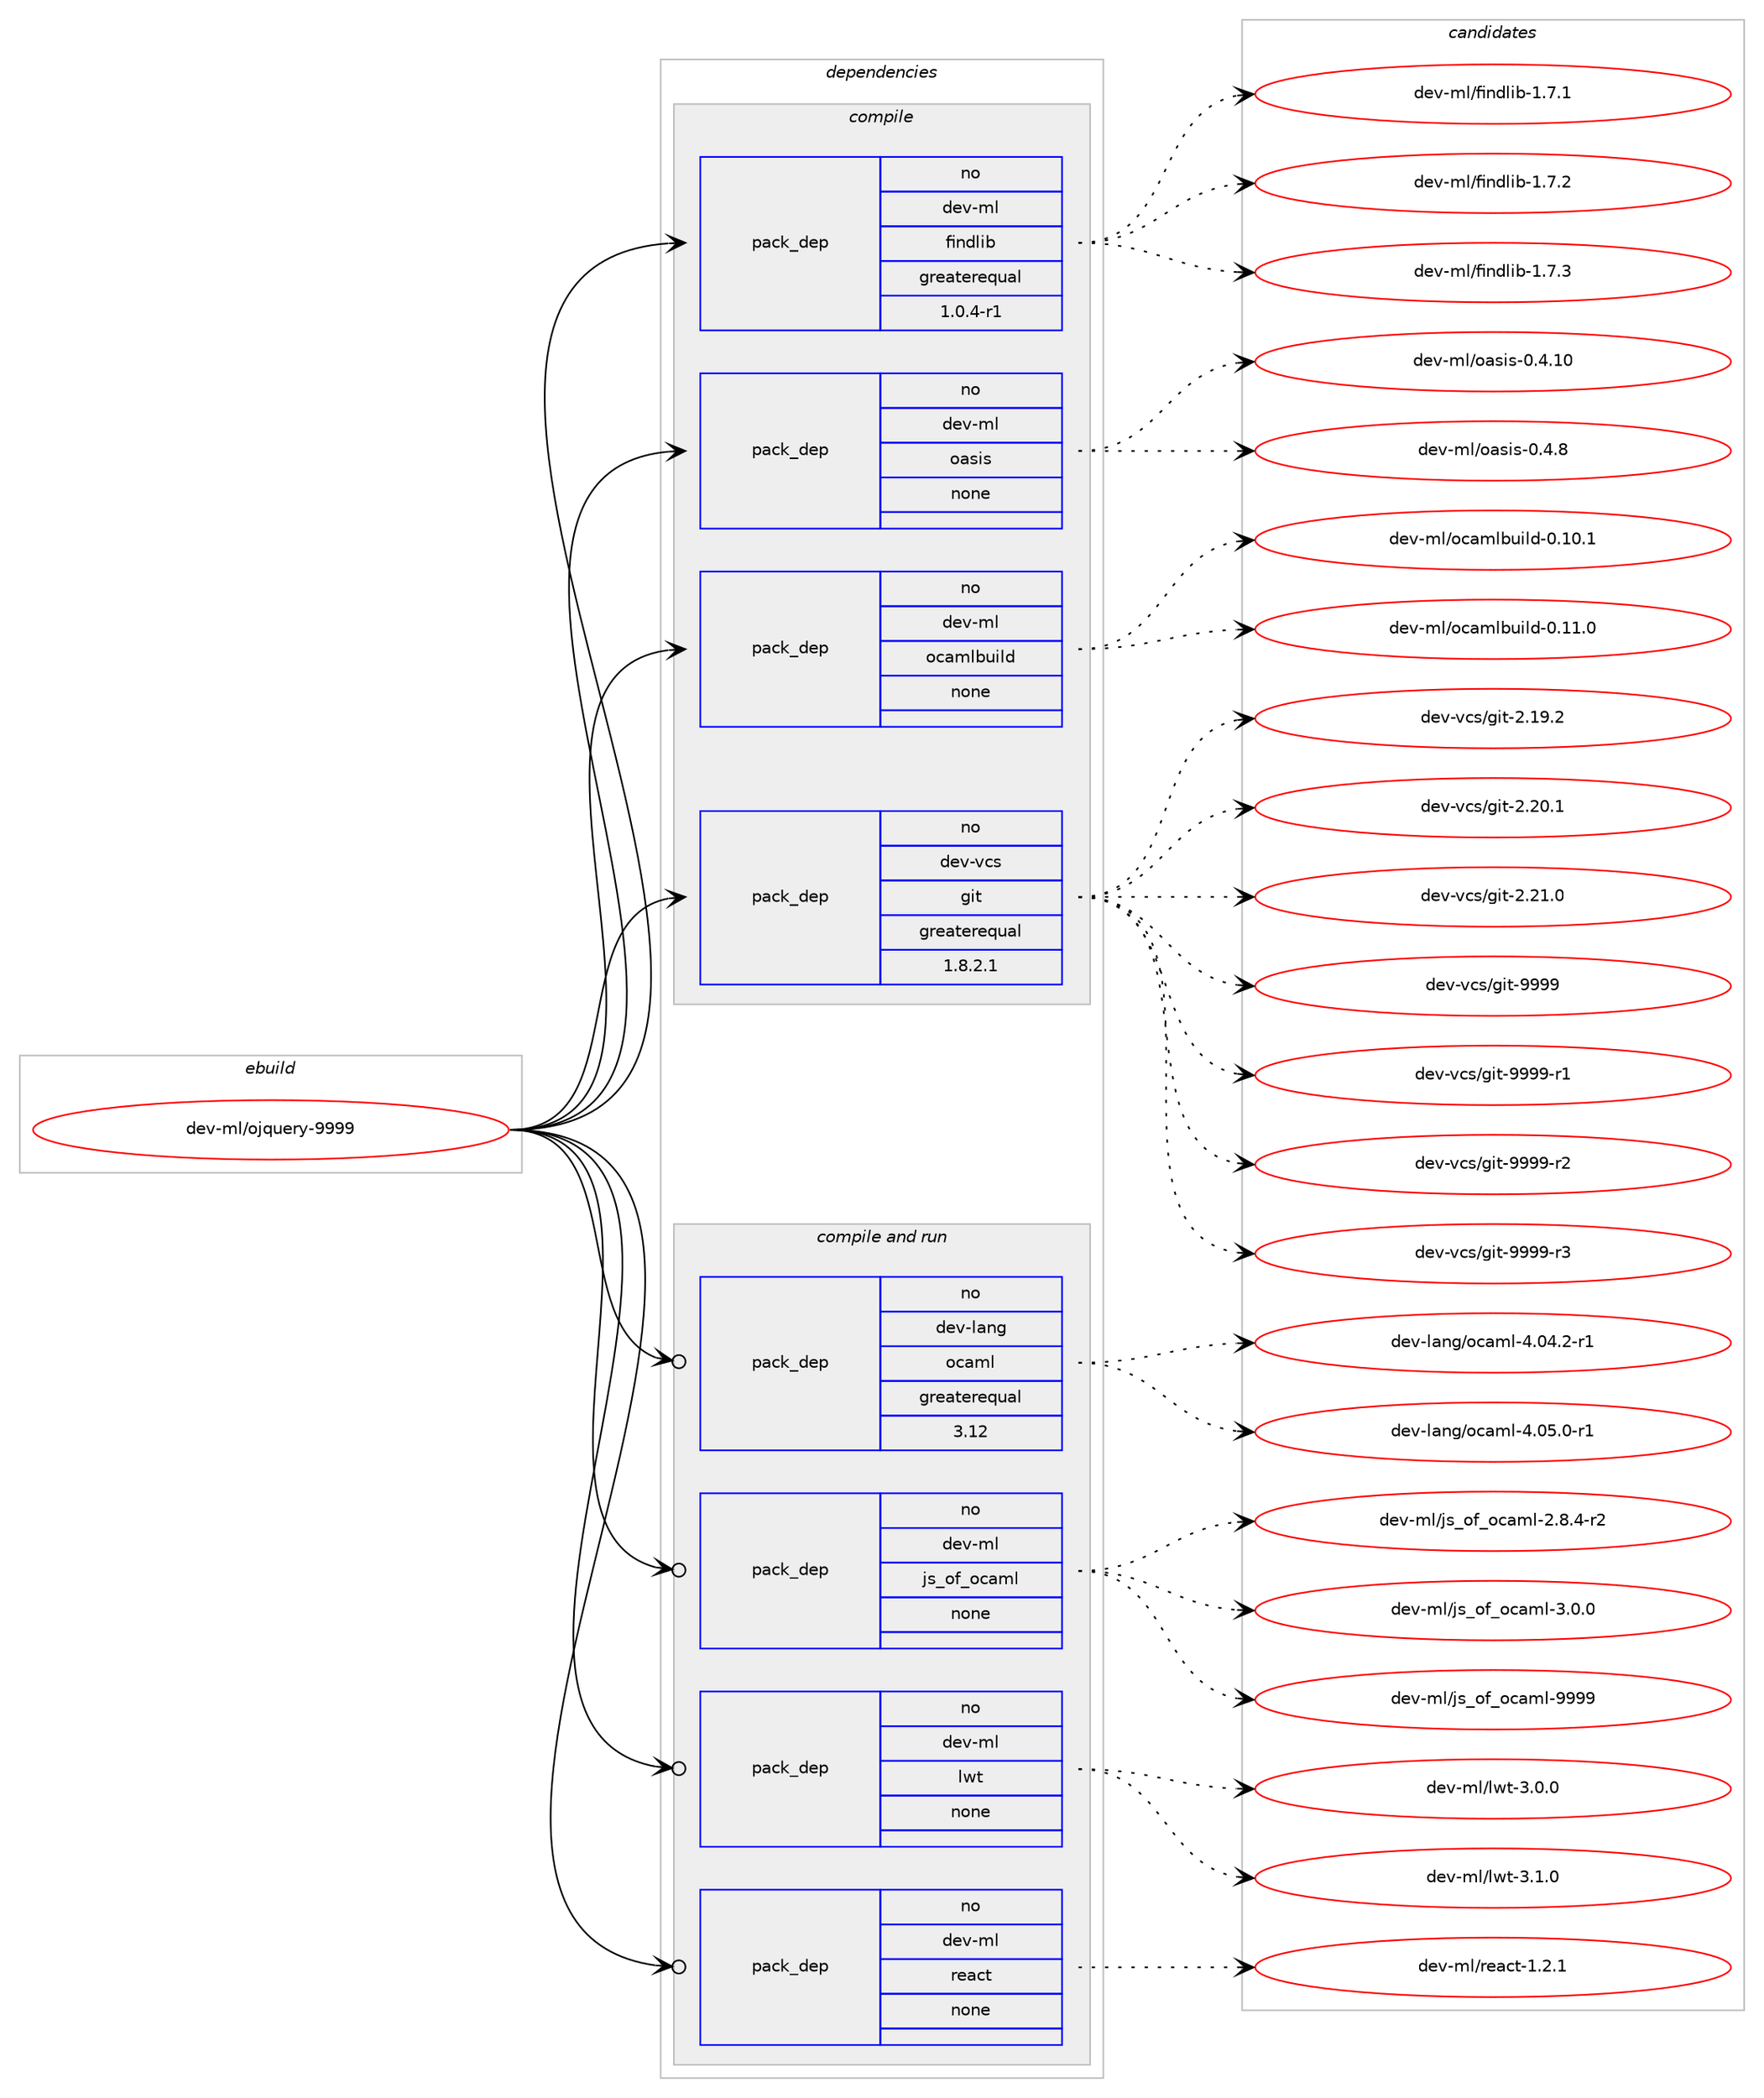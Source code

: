 digraph prolog {

# *************
# Graph options
# *************

newrank=true;
concentrate=true;
compound=true;
graph [rankdir=LR,fontname=Helvetica,fontsize=10,ranksep=1.5];#, ranksep=2.5, nodesep=0.2];
edge  [arrowhead=vee];
node  [fontname=Helvetica,fontsize=10];

# **********
# The ebuild
# **********

subgraph cluster_leftcol {
color=gray;
rank=same;
label=<<i>ebuild</i>>;
id [label="dev-ml/ojquery-9999", color=red, width=4, href="../dev-ml/ojquery-9999.svg"];
}

# ****************
# The dependencies
# ****************

subgraph cluster_midcol {
color=gray;
label=<<i>dependencies</i>>;
subgraph cluster_compile {
fillcolor="#eeeeee";
style=filled;
label=<<i>compile</i>>;
subgraph pack985157 {
dependency1375812 [label=<<TABLE BORDER="0" CELLBORDER="1" CELLSPACING="0" CELLPADDING="4" WIDTH="220"><TR><TD ROWSPAN="6" CELLPADDING="30">pack_dep</TD></TR><TR><TD WIDTH="110">no</TD></TR><TR><TD>dev-ml</TD></TR><TR><TD>findlib</TD></TR><TR><TD>greaterequal</TD></TR><TR><TD>1.0.4-r1</TD></TR></TABLE>>, shape=none, color=blue];
}
id:e -> dependency1375812:w [weight=20,style="solid",arrowhead="vee"];
subgraph pack985158 {
dependency1375813 [label=<<TABLE BORDER="0" CELLBORDER="1" CELLSPACING="0" CELLPADDING="4" WIDTH="220"><TR><TD ROWSPAN="6" CELLPADDING="30">pack_dep</TD></TR><TR><TD WIDTH="110">no</TD></TR><TR><TD>dev-ml</TD></TR><TR><TD>oasis</TD></TR><TR><TD>none</TD></TR><TR><TD></TD></TR></TABLE>>, shape=none, color=blue];
}
id:e -> dependency1375813:w [weight=20,style="solid",arrowhead="vee"];
subgraph pack985159 {
dependency1375814 [label=<<TABLE BORDER="0" CELLBORDER="1" CELLSPACING="0" CELLPADDING="4" WIDTH="220"><TR><TD ROWSPAN="6" CELLPADDING="30">pack_dep</TD></TR><TR><TD WIDTH="110">no</TD></TR><TR><TD>dev-ml</TD></TR><TR><TD>ocamlbuild</TD></TR><TR><TD>none</TD></TR><TR><TD></TD></TR></TABLE>>, shape=none, color=blue];
}
id:e -> dependency1375814:w [weight=20,style="solid",arrowhead="vee"];
subgraph pack985160 {
dependency1375815 [label=<<TABLE BORDER="0" CELLBORDER="1" CELLSPACING="0" CELLPADDING="4" WIDTH="220"><TR><TD ROWSPAN="6" CELLPADDING="30">pack_dep</TD></TR><TR><TD WIDTH="110">no</TD></TR><TR><TD>dev-vcs</TD></TR><TR><TD>git</TD></TR><TR><TD>greaterequal</TD></TR><TR><TD>1.8.2.1</TD></TR></TABLE>>, shape=none, color=blue];
}
id:e -> dependency1375815:w [weight=20,style="solid",arrowhead="vee"];
}
subgraph cluster_compileandrun {
fillcolor="#eeeeee";
style=filled;
label=<<i>compile and run</i>>;
subgraph pack985161 {
dependency1375816 [label=<<TABLE BORDER="0" CELLBORDER="1" CELLSPACING="0" CELLPADDING="4" WIDTH="220"><TR><TD ROWSPAN="6" CELLPADDING="30">pack_dep</TD></TR><TR><TD WIDTH="110">no</TD></TR><TR><TD>dev-lang</TD></TR><TR><TD>ocaml</TD></TR><TR><TD>greaterequal</TD></TR><TR><TD>3.12</TD></TR></TABLE>>, shape=none, color=blue];
}
id:e -> dependency1375816:w [weight=20,style="solid",arrowhead="odotvee"];
subgraph pack985162 {
dependency1375817 [label=<<TABLE BORDER="0" CELLBORDER="1" CELLSPACING="0" CELLPADDING="4" WIDTH="220"><TR><TD ROWSPAN="6" CELLPADDING="30">pack_dep</TD></TR><TR><TD WIDTH="110">no</TD></TR><TR><TD>dev-ml</TD></TR><TR><TD>js_of_ocaml</TD></TR><TR><TD>none</TD></TR><TR><TD></TD></TR></TABLE>>, shape=none, color=blue];
}
id:e -> dependency1375817:w [weight=20,style="solid",arrowhead="odotvee"];
subgraph pack985163 {
dependency1375818 [label=<<TABLE BORDER="0" CELLBORDER="1" CELLSPACING="0" CELLPADDING="4" WIDTH="220"><TR><TD ROWSPAN="6" CELLPADDING="30">pack_dep</TD></TR><TR><TD WIDTH="110">no</TD></TR><TR><TD>dev-ml</TD></TR><TR><TD>lwt</TD></TR><TR><TD>none</TD></TR><TR><TD></TD></TR></TABLE>>, shape=none, color=blue];
}
id:e -> dependency1375818:w [weight=20,style="solid",arrowhead="odotvee"];
subgraph pack985164 {
dependency1375819 [label=<<TABLE BORDER="0" CELLBORDER="1" CELLSPACING="0" CELLPADDING="4" WIDTH="220"><TR><TD ROWSPAN="6" CELLPADDING="30">pack_dep</TD></TR><TR><TD WIDTH="110">no</TD></TR><TR><TD>dev-ml</TD></TR><TR><TD>react</TD></TR><TR><TD>none</TD></TR><TR><TD></TD></TR></TABLE>>, shape=none, color=blue];
}
id:e -> dependency1375819:w [weight=20,style="solid",arrowhead="odotvee"];
}
subgraph cluster_run {
fillcolor="#eeeeee";
style=filled;
label=<<i>run</i>>;
}
}

# **************
# The candidates
# **************

subgraph cluster_choices {
rank=same;
color=gray;
label=<<i>candidates</i>>;

subgraph choice985157 {
color=black;
nodesep=1;
choice100101118451091084710210511010010810598454946554649 [label="dev-ml/findlib-1.7.1", color=red, width=4,href="../dev-ml/findlib-1.7.1.svg"];
choice100101118451091084710210511010010810598454946554650 [label="dev-ml/findlib-1.7.2", color=red, width=4,href="../dev-ml/findlib-1.7.2.svg"];
choice100101118451091084710210511010010810598454946554651 [label="dev-ml/findlib-1.7.3", color=red, width=4,href="../dev-ml/findlib-1.7.3.svg"];
dependency1375812:e -> choice100101118451091084710210511010010810598454946554649:w [style=dotted,weight="100"];
dependency1375812:e -> choice100101118451091084710210511010010810598454946554650:w [style=dotted,weight="100"];
dependency1375812:e -> choice100101118451091084710210511010010810598454946554651:w [style=dotted,weight="100"];
}
subgraph choice985158 {
color=black;
nodesep=1;
choice10010111845109108471119711510511545484652464948 [label="dev-ml/oasis-0.4.10", color=red, width=4,href="../dev-ml/oasis-0.4.10.svg"];
choice100101118451091084711197115105115454846524656 [label="dev-ml/oasis-0.4.8", color=red, width=4,href="../dev-ml/oasis-0.4.8.svg"];
dependency1375813:e -> choice10010111845109108471119711510511545484652464948:w [style=dotted,weight="100"];
dependency1375813:e -> choice100101118451091084711197115105115454846524656:w [style=dotted,weight="100"];
}
subgraph choice985159 {
color=black;
nodesep=1;
choice100101118451091084711199971091089811710510810045484649484649 [label="dev-ml/ocamlbuild-0.10.1", color=red, width=4,href="../dev-ml/ocamlbuild-0.10.1.svg"];
choice100101118451091084711199971091089811710510810045484649494648 [label="dev-ml/ocamlbuild-0.11.0", color=red, width=4,href="../dev-ml/ocamlbuild-0.11.0.svg"];
dependency1375814:e -> choice100101118451091084711199971091089811710510810045484649484649:w [style=dotted,weight="100"];
dependency1375814:e -> choice100101118451091084711199971091089811710510810045484649494648:w [style=dotted,weight="100"];
}
subgraph choice985160 {
color=black;
nodesep=1;
choice10010111845118991154710310511645504649574650 [label="dev-vcs/git-2.19.2", color=red, width=4,href="../dev-vcs/git-2.19.2.svg"];
choice10010111845118991154710310511645504650484649 [label="dev-vcs/git-2.20.1", color=red, width=4,href="../dev-vcs/git-2.20.1.svg"];
choice10010111845118991154710310511645504650494648 [label="dev-vcs/git-2.21.0", color=red, width=4,href="../dev-vcs/git-2.21.0.svg"];
choice1001011184511899115471031051164557575757 [label="dev-vcs/git-9999", color=red, width=4,href="../dev-vcs/git-9999.svg"];
choice10010111845118991154710310511645575757574511449 [label="dev-vcs/git-9999-r1", color=red, width=4,href="../dev-vcs/git-9999-r1.svg"];
choice10010111845118991154710310511645575757574511450 [label="dev-vcs/git-9999-r2", color=red, width=4,href="../dev-vcs/git-9999-r2.svg"];
choice10010111845118991154710310511645575757574511451 [label="dev-vcs/git-9999-r3", color=red, width=4,href="../dev-vcs/git-9999-r3.svg"];
dependency1375815:e -> choice10010111845118991154710310511645504649574650:w [style=dotted,weight="100"];
dependency1375815:e -> choice10010111845118991154710310511645504650484649:w [style=dotted,weight="100"];
dependency1375815:e -> choice10010111845118991154710310511645504650494648:w [style=dotted,weight="100"];
dependency1375815:e -> choice1001011184511899115471031051164557575757:w [style=dotted,weight="100"];
dependency1375815:e -> choice10010111845118991154710310511645575757574511449:w [style=dotted,weight="100"];
dependency1375815:e -> choice10010111845118991154710310511645575757574511450:w [style=dotted,weight="100"];
dependency1375815:e -> choice10010111845118991154710310511645575757574511451:w [style=dotted,weight="100"];
}
subgraph choice985161 {
color=black;
nodesep=1;
choice1001011184510897110103471119997109108455246485246504511449 [label="dev-lang/ocaml-4.04.2-r1", color=red, width=4,href="../dev-lang/ocaml-4.04.2-r1.svg"];
choice1001011184510897110103471119997109108455246485346484511449 [label="dev-lang/ocaml-4.05.0-r1", color=red, width=4,href="../dev-lang/ocaml-4.05.0-r1.svg"];
dependency1375816:e -> choice1001011184510897110103471119997109108455246485246504511449:w [style=dotted,weight="100"];
dependency1375816:e -> choice1001011184510897110103471119997109108455246485346484511449:w [style=dotted,weight="100"];
}
subgraph choice985162 {
color=black;
nodesep=1;
choice1001011184510910847106115951111029511199971091084550465646524511450 [label="dev-ml/js_of_ocaml-2.8.4-r2", color=red, width=4,href="../dev-ml/js_of_ocaml-2.8.4-r2.svg"];
choice100101118451091084710611595111102951119997109108455146484648 [label="dev-ml/js_of_ocaml-3.0.0", color=red, width=4,href="../dev-ml/js_of_ocaml-3.0.0.svg"];
choice1001011184510910847106115951111029511199971091084557575757 [label="dev-ml/js_of_ocaml-9999", color=red, width=4,href="../dev-ml/js_of_ocaml-9999.svg"];
dependency1375817:e -> choice1001011184510910847106115951111029511199971091084550465646524511450:w [style=dotted,weight="100"];
dependency1375817:e -> choice100101118451091084710611595111102951119997109108455146484648:w [style=dotted,weight="100"];
dependency1375817:e -> choice1001011184510910847106115951111029511199971091084557575757:w [style=dotted,weight="100"];
}
subgraph choice985163 {
color=black;
nodesep=1;
choice1001011184510910847108119116455146484648 [label="dev-ml/lwt-3.0.0", color=red, width=4,href="../dev-ml/lwt-3.0.0.svg"];
choice1001011184510910847108119116455146494648 [label="dev-ml/lwt-3.1.0", color=red, width=4,href="../dev-ml/lwt-3.1.0.svg"];
dependency1375818:e -> choice1001011184510910847108119116455146484648:w [style=dotted,weight="100"];
dependency1375818:e -> choice1001011184510910847108119116455146494648:w [style=dotted,weight="100"];
}
subgraph choice985164 {
color=black;
nodesep=1;
choice10010111845109108471141019799116454946504649 [label="dev-ml/react-1.2.1", color=red, width=4,href="../dev-ml/react-1.2.1.svg"];
dependency1375819:e -> choice10010111845109108471141019799116454946504649:w [style=dotted,weight="100"];
}
}

}
